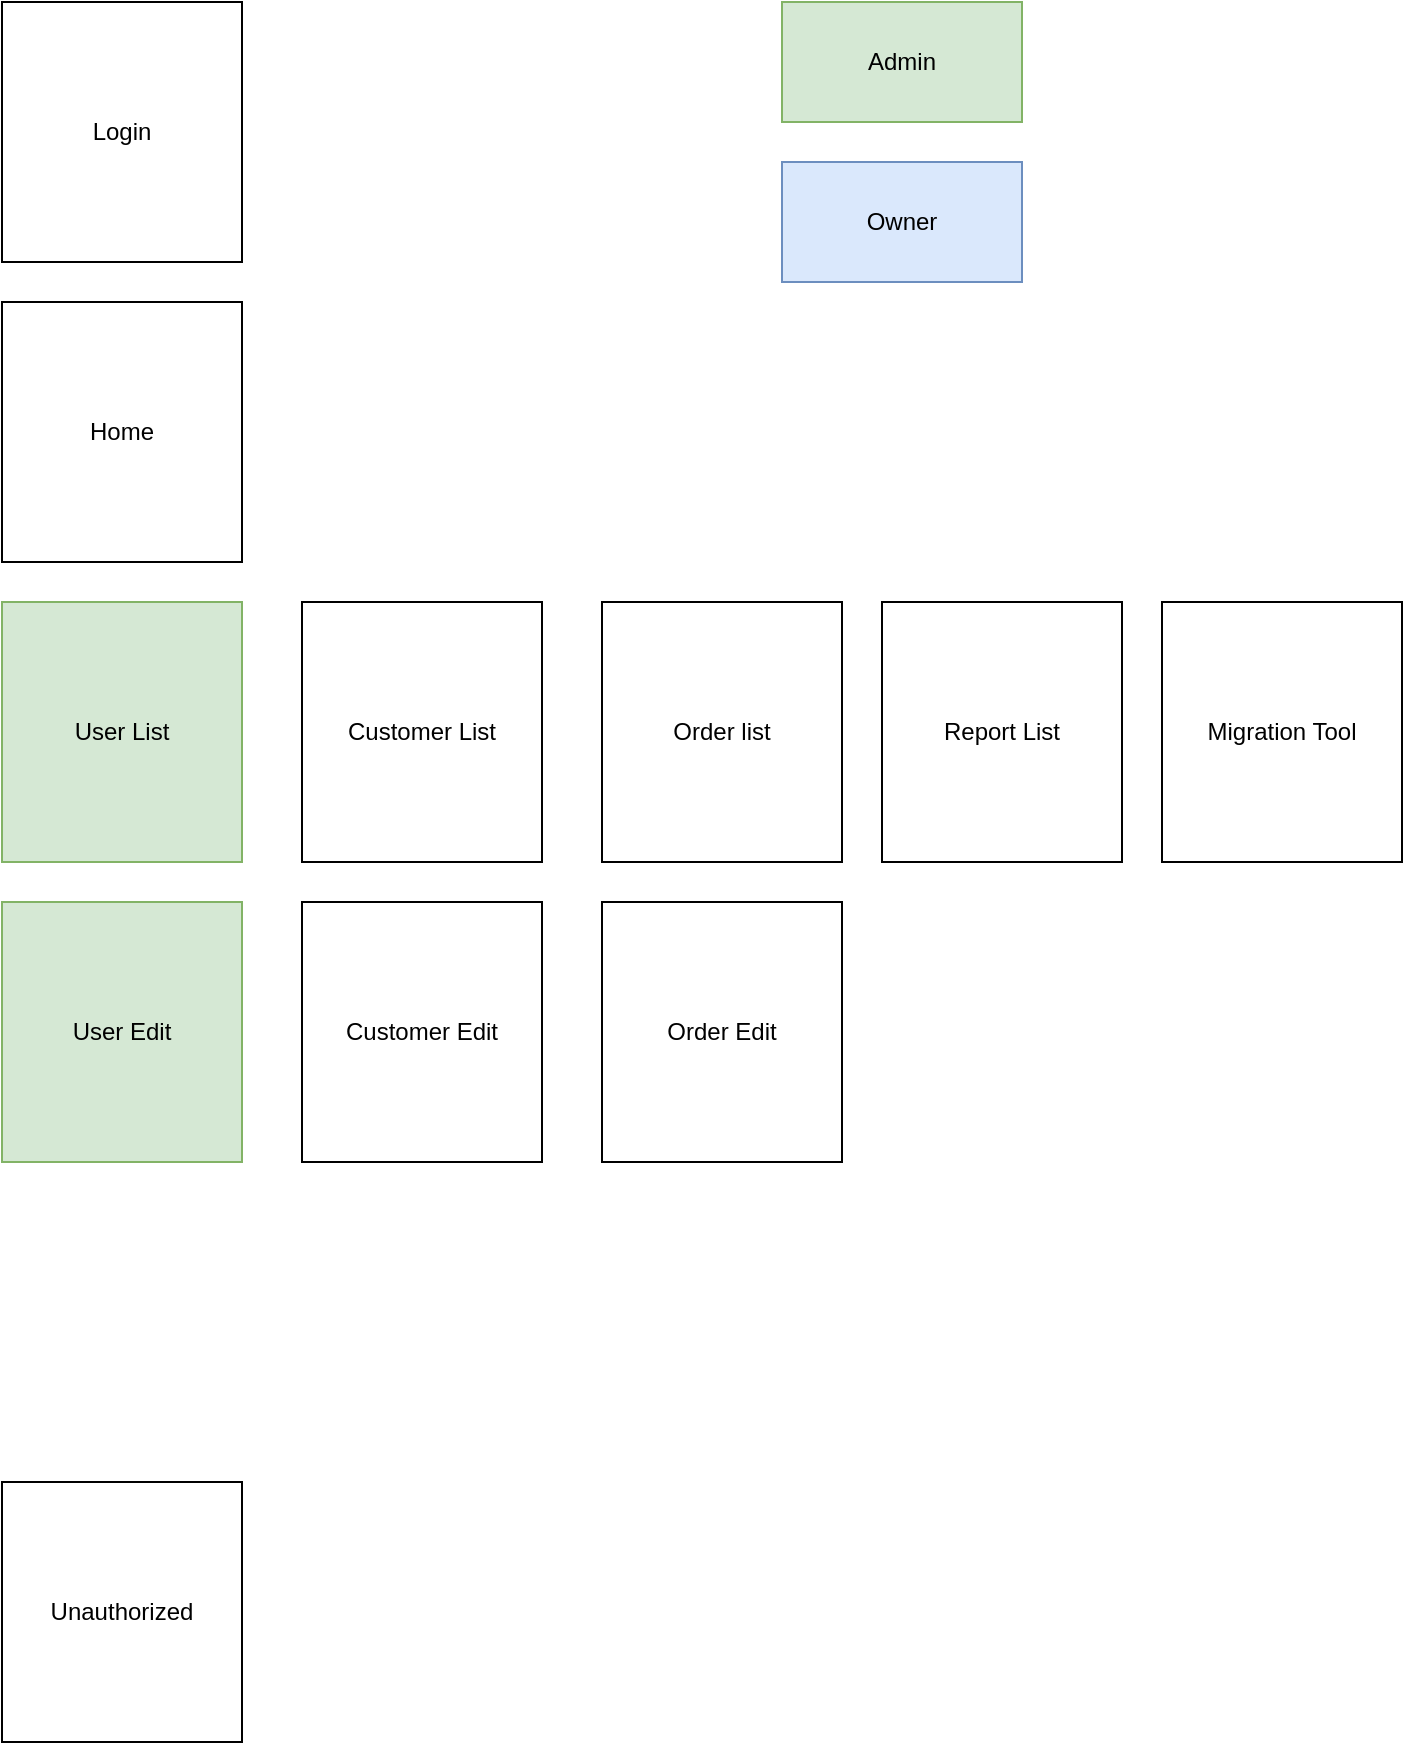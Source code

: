 <mxfile version="27.0.1">
  <diagram name="Page-1" id="A8Atv8mnjHZfkSWbboiL">
    <mxGraphModel dx="2058" dy="1146" grid="1" gridSize="10" guides="1" tooltips="1" connect="1" arrows="1" fold="1" page="1" pageScale="1" pageWidth="850" pageHeight="1100" math="0" shadow="0">
      <root>
        <mxCell id="0" />
        <mxCell id="1" parent="0" />
        <mxCell id="zZ_3lTDn0HgkLyz5KUce-1" value="Login" style="rounded=0;whiteSpace=wrap;html=1;" parent="1" vertex="1">
          <mxGeometry x="150" y="70" width="120" height="130" as="geometry" />
        </mxCell>
        <mxCell id="zZ_3lTDn0HgkLyz5KUce-2" value="Home" style="rounded=0;whiteSpace=wrap;html=1;" parent="1" vertex="1">
          <mxGeometry x="150" y="220" width="120" height="130" as="geometry" />
        </mxCell>
        <mxCell id="zZ_3lTDn0HgkLyz5KUce-3" value="Order list" style="rounded=0;whiteSpace=wrap;html=1;" parent="1" vertex="1">
          <mxGeometry x="450" y="370" width="120" height="130" as="geometry" />
        </mxCell>
        <mxCell id="zZ_3lTDn0HgkLyz5KUce-4" value="User List" style="rounded=0;whiteSpace=wrap;html=1;fillColor=#d5e8d4;strokeColor=#82b366;" parent="1" vertex="1">
          <mxGeometry x="150" y="370" width="120" height="130" as="geometry" />
        </mxCell>
        <mxCell id="zZ_3lTDn0HgkLyz5KUce-5" value="Customer List" style="rounded=0;whiteSpace=wrap;html=1;" parent="1" vertex="1">
          <mxGeometry x="300" y="370" width="120" height="130" as="geometry" />
        </mxCell>
        <mxCell id="zZ_3lTDn0HgkLyz5KUce-6" value="Admin" style="rounded=0;whiteSpace=wrap;html=1;fillColor=#d5e8d4;strokeColor=#82b366;" parent="1" vertex="1">
          <mxGeometry x="540" y="70" width="120" height="60" as="geometry" />
        </mxCell>
        <mxCell id="zZ_3lTDn0HgkLyz5KUce-7" value="Owner" style="rounded=0;whiteSpace=wrap;html=1;fillColor=#dae8fc;strokeColor=#6c8ebf;" parent="1" vertex="1">
          <mxGeometry x="540" y="150" width="120" height="60" as="geometry" />
        </mxCell>
        <mxCell id="zZ_3lTDn0HgkLyz5KUce-8" value="User Edit" style="rounded=0;whiteSpace=wrap;html=1;fillColor=#d5e8d4;strokeColor=#82b366;" parent="1" vertex="1">
          <mxGeometry x="150" y="520" width="120" height="130" as="geometry" />
        </mxCell>
        <mxCell id="zZ_3lTDn0HgkLyz5KUce-9" value="Customer Edit" style="rounded=0;whiteSpace=wrap;html=1;" parent="1" vertex="1">
          <mxGeometry x="300" y="520" width="120" height="130" as="geometry" />
        </mxCell>
        <mxCell id="zZ_3lTDn0HgkLyz5KUce-10" value="Order Edit" style="rounded=0;whiteSpace=wrap;html=1;" parent="1" vertex="1">
          <mxGeometry x="450" y="520" width="120" height="130" as="geometry" />
        </mxCell>
        <mxCell id="zZ_3lTDn0HgkLyz5KUce-12" value="Report List" style="rounded=0;whiteSpace=wrap;html=1;" parent="1" vertex="1">
          <mxGeometry x="590" y="370" width="120" height="130" as="geometry" />
        </mxCell>
        <mxCell id="ZEe0Y0zUbaUnlnPjk3-d-1" value="Migration Tool" style="rounded=0;whiteSpace=wrap;html=1;" parent="1" vertex="1">
          <mxGeometry x="730" y="370" width="120" height="130" as="geometry" />
        </mxCell>
        <mxCell id="I4R1pbfz73XZxLGyVu1A-1" value="Unauthorized" style="rounded=0;whiteSpace=wrap;html=1;" vertex="1" parent="1">
          <mxGeometry x="150" y="810" width="120" height="130" as="geometry" />
        </mxCell>
      </root>
    </mxGraphModel>
  </diagram>
</mxfile>
